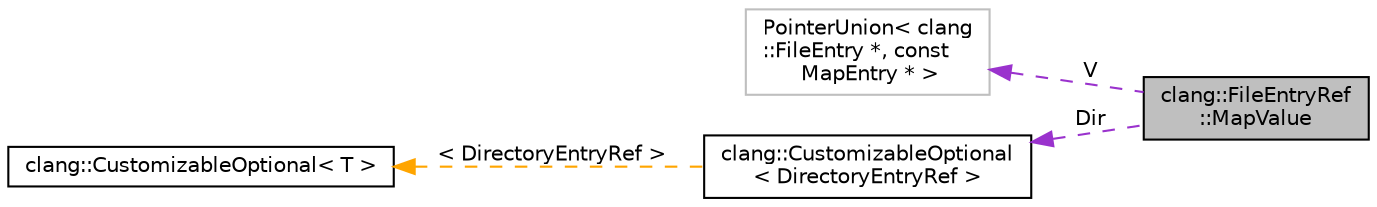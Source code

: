 digraph "clang::FileEntryRef::MapValue"
{
 // LATEX_PDF_SIZE
  bgcolor="transparent";
  edge [fontname="Helvetica",fontsize="10",labelfontname="Helvetica",labelfontsize="10"];
  node [fontname="Helvetica",fontsize="10",shape=record];
  rankdir="LR";
  Node1 [label="clang::FileEntryRef\l::MapValue",height=0.2,width=0.4,color="black", fillcolor="grey75", style="filled", fontcolor="black",tooltip="Type stored in the StringMap."];
  Node2 -> Node1 [dir="back",color="darkorchid3",fontsize="10",style="dashed",label=" V" ,fontname="Helvetica"];
  Node2 [label="PointerUnion\< clang\l::FileEntry *, const\l MapEntry * \>",height=0.2,width=0.4,color="grey75",tooltip=" "];
  Node3 -> Node1 [dir="back",color="darkorchid3",fontsize="10",style="dashed",label=" Dir" ,fontname="Helvetica"];
  Node3 [label="clang::CustomizableOptional\l\< DirectoryEntryRef \>",height=0.2,width=0.4,color="black",URL="$classclang_1_1CustomizableOptional.html",tooltip=" "];
  Node4 -> Node3 [dir="back",color="orange",fontsize="10",style="dashed",label=" \< DirectoryEntryRef \>" ,fontname="Helvetica"];
  Node4 [label="clang::CustomizableOptional\< T \>",height=0.2,width=0.4,color="black",URL="$classclang_1_1CustomizableOptional.html",tooltip=" "];
}
